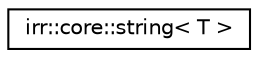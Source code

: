 digraph "Graphical Class Hierarchy"
{
  edge [fontname="Helvetica",fontsize="10",labelfontname="Helvetica",labelfontsize="10"];
  node [fontname="Helvetica",fontsize="10",shape=record];
  rankdir="LR";
  Node1 [label="irr::core::string\< T \>",height=0.2,width=0.4,color="black", fillcolor="white", style="filled",URL="$classirr_1_1core_1_1string.html",tooltip="Very simple string class with some useful features. "];
}
